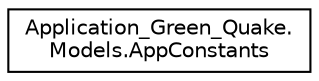 digraph "Graphical Class Hierarchy"
{
 // LATEX_PDF_SIZE
  edge [fontname="Helvetica",fontsize="10",labelfontname="Helvetica",labelfontsize="10"];
  node [fontname="Helvetica",fontsize="10",shape=record];
  rankdir="LR";
  Node0 [label="Application_Green_Quake.\lModels.AppConstants",height=0.2,width=0.4,color="black", fillcolor="white", style="filled",URL="$class_application___green___quake_1_1_models_1_1_app_constants.html",tooltip=" "];
}
